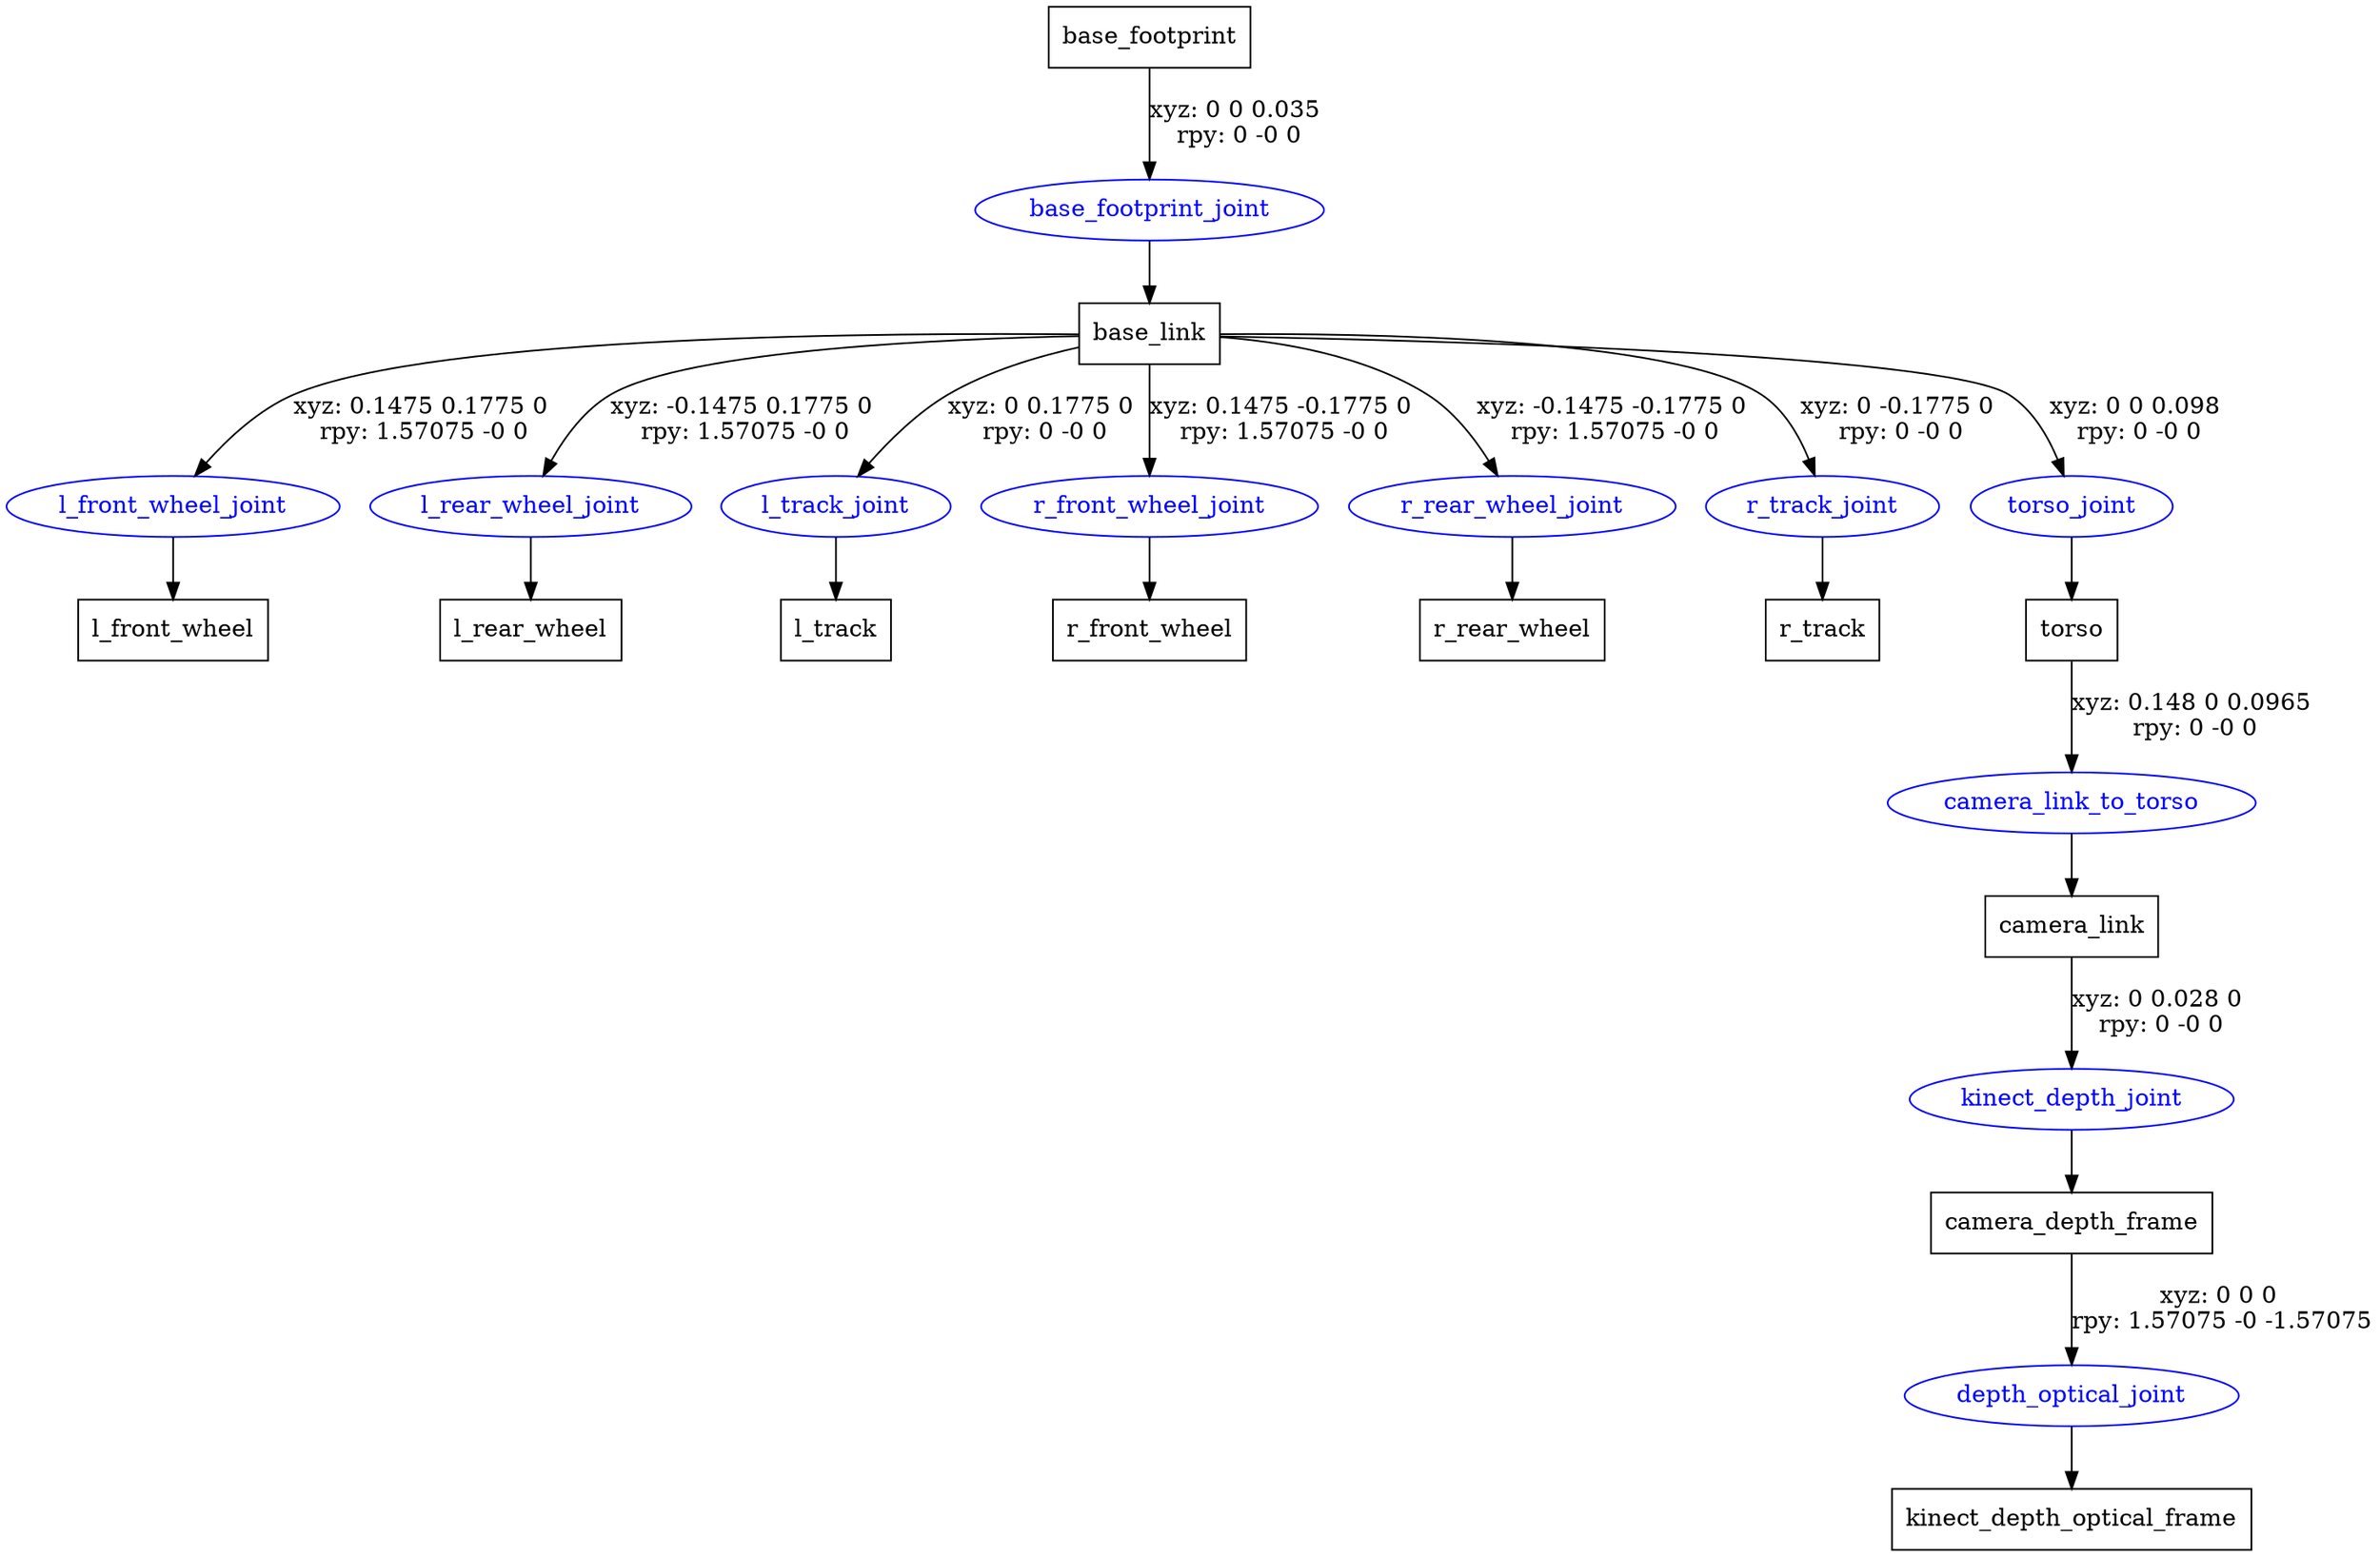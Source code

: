digraph G {
node [shape=box];
"base_footprint" [label="base_footprint"];
"base_link" [label="base_link"];
"l_front_wheel" [label="l_front_wheel"];
"l_rear_wheel" [label="l_rear_wheel"];
"l_track" [label="l_track"];
"r_front_wheel" [label="r_front_wheel"];
"r_rear_wheel" [label="r_rear_wheel"];
"r_track" [label="r_track"];
"torso" [label="torso"];
"camera_link" [label="camera_link"];
"camera_depth_frame" [label="camera_depth_frame"];
"kinect_depth_optical_frame" [label="kinect_depth_optical_frame"];
node [shape=ellipse, color=blue, fontcolor=blue];
"base_footprint" -> "base_footprint_joint" [label="xyz: 0 0 0.035 \nrpy: 0 -0 0"]
"base_footprint_joint" -> "base_link"
"base_link" -> "l_front_wheel_joint" [label="xyz: 0.1475 0.1775 0 \nrpy: 1.57075 -0 0"]
"l_front_wheel_joint" -> "l_front_wheel"
"base_link" -> "l_rear_wheel_joint" [label="xyz: -0.1475 0.1775 0 \nrpy: 1.57075 -0 0"]
"l_rear_wheel_joint" -> "l_rear_wheel"
"base_link" -> "l_track_joint" [label="xyz: 0 0.1775 0 \nrpy: 0 -0 0"]
"l_track_joint" -> "l_track"
"base_link" -> "r_front_wheel_joint" [label="xyz: 0.1475 -0.1775 0 \nrpy: 1.57075 -0 0"]
"r_front_wheel_joint" -> "r_front_wheel"
"base_link" -> "r_rear_wheel_joint" [label="xyz: -0.1475 -0.1775 0 \nrpy: 1.57075 -0 0"]
"r_rear_wheel_joint" -> "r_rear_wheel"
"base_link" -> "r_track_joint" [label="xyz: 0 -0.1775 0 \nrpy: 0 -0 0"]
"r_track_joint" -> "r_track"
"base_link" -> "torso_joint" [label="xyz: 0 0 0.098 \nrpy: 0 -0 0"]
"torso_joint" -> "torso"
"torso" -> "camera_link_to_torso" [label="xyz: 0.148 0 0.0965 \nrpy: 0 -0 0"]
"camera_link_to_torso" -> "camera_link"
"camera_link" -> "kinect_depth_joint" [label="xyz: 0 0.028 0 \nrpy: 0 -0 0"]
"kinect_depth_joint" -> "camera_depth_frame"
"camera_depth_frame" -> "depth_optical_joint" [label="xyz: 0 0 0 \nrpy: 1.57075 -0 -1.57075"]
"depth_optical_joint" -> "kinect_depth_optical_frame"
}
